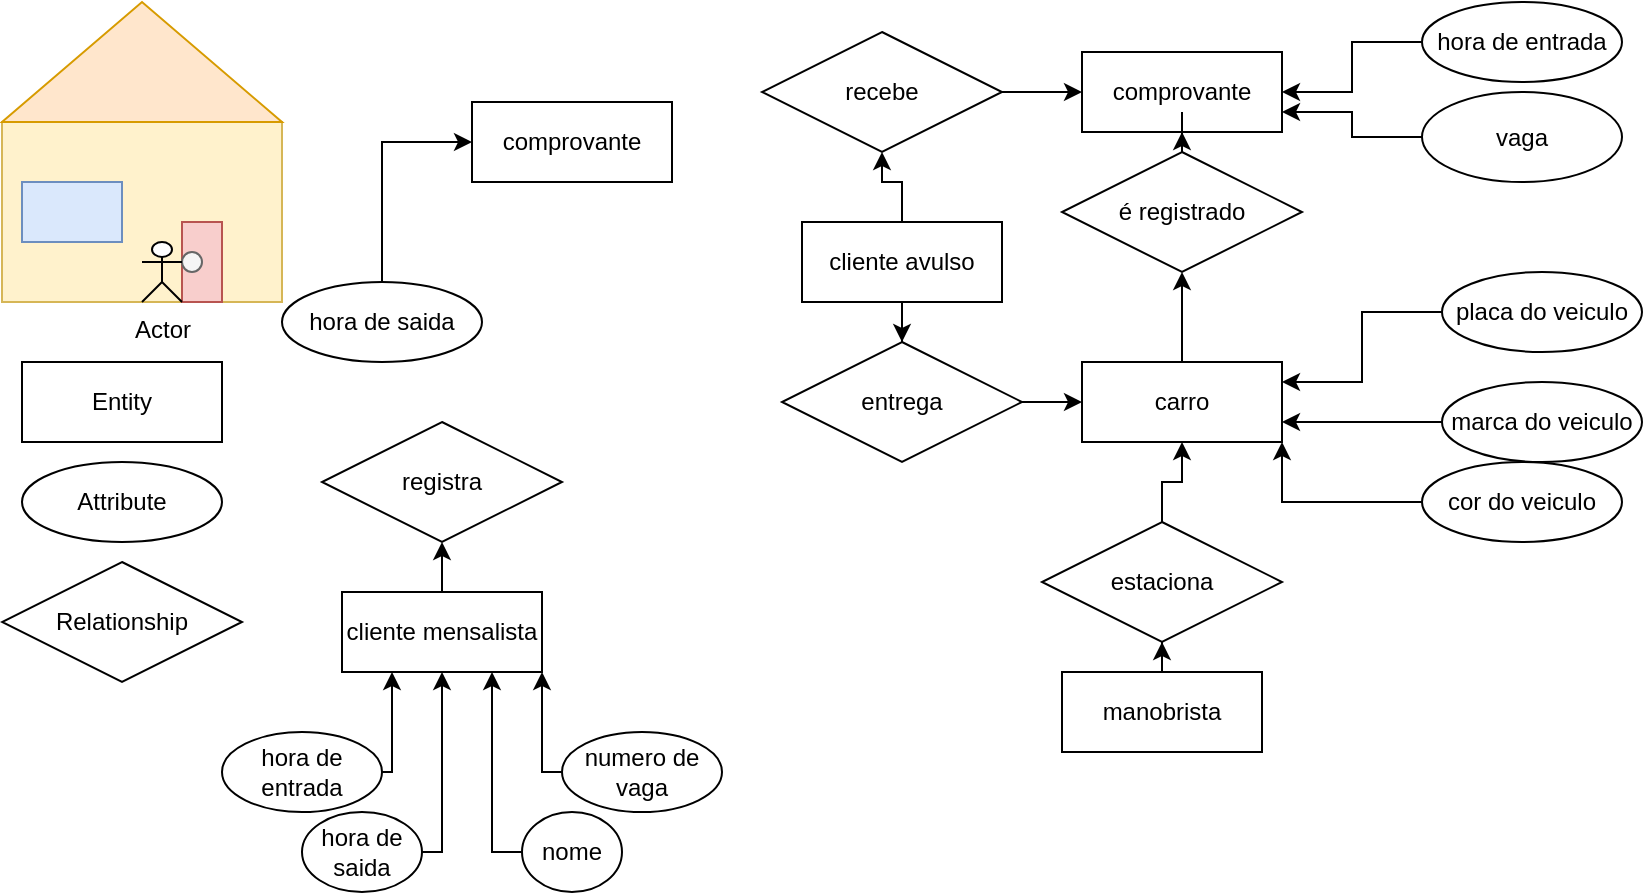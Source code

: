 <mxfile version="24.7.7">
  <diagram name="Página-1" id="z4BAccATxpldHNrwmR1S">
    <mxGraphModel dx="828" dy="468" grid="1" gridSize="10" guides="1" tooltips="1" connect="1" arrows="1" fold="1" page="1" pageScale="1" pageWidth="827" pageHeight="1169" math="0" shadow="0">
      <root>
        <mxCell id="0" />
        <mxCell id="1" parent="0" />
        <mxCell id="UGT4NGqu7C6gHvv6oiy_-2" value="" style="rounded=0;whiteSpace=wrap;html=1;fillColor=#fff2cc;strokeColor=#d6b656;" vertex="1" parent="1">
          <mxGeometry y="60" width="140" height="90" as="geometry" />
        </mxCell>
        <mxCell id="UGT4NGqu7C6gHvv6oiy_-3" value="" style="triangle;whiteSpace=wrap;html=1;direction=north;fillColor=#ffe6cc;strokeColor=#d79b00;" vertex="1" parent="1">
          <mxGeometry width="140" height="60" as="geometry" />
        </mxCell>
        <mxCell id="UGT4NGqu7C6gHvv6oiy_-4" value="" style="rounded=0;whiteSpace=wrap;html=1;fillColor=#f8cecc;strokeColor=#b85450;" vertex="1" parent="1">
          <mxGeometry x="90" y="110" width="20" height="40" as="geometry" />
        </mxCell>
        <mxCell id="UGT4NGqu7C6gHvv6oiy_-5" value="" style="ellipse;whiteSpace=wrap;html=1;aspect=fixed;fillColor=#f5f5f5;fontColor=#333333;strokeColor=#666666;" vertex="1" parent="1">
          <mxGeometry x="90" y="125" width="10" height="10" as="geometry" />
        </mxCell>
        <mxCell id="UGT4NGqu7C6gHvv6oiy_-6" value="" style="rounded=0;whiteSpace=wrap;html=1;fillColor=#dae8fc;strokeColor=#6c8ebf;" vertex="1" parent="1">
          <mxGeometry x="10" y="90" width="50" height="30" as="geometry" />
        </mxCell>
        <mxCell id="UGT4NGqu7C6gHvv6oiy_-12" value="Relationship" style="shape=rhombus;perimeter=rhombusPerimeter;whiteSpace=wrap;html=1;align=center;" vertex="1" parent="1">
          <mxGeometry y="280" width="120" height="60" as="geometry" />
        </mxCell>
        <mxCell id="UGT4NGqu7C6gHvv6oiy_-13" value="Attribute" style="ellipse;whiteSpace=wrap;html=1;align=center;" vertex="1" parent="1">
          <mxGeometry x="10" y="230" width="100" height="40" as="geometry" />
        </mxCell>
        <mxCell id="UGT4NGqu7C6gHvv6oiy_-14" value="Entity" style="whiteSpace=wrap;html=1;align=center;" vertex="1" parent="1">
          <mxGeometry x="10" y="180" width="100" height="40" as="geometry" />
        </mxCell>
        <mxCell id="UGT4NGqu7C6gHvv6oiy_-105" style="edgeStyle=orthogonalEdgeStyle;rounded=0;orthogonalLoop=1;jettySize=auto;html=1;entryX=0.5;entryY=1;entryDx=0;entryDy=0;" edge="1" parent="1" source="UGT4NGqu7C6gHvv6oiy_-15" target="UGT4NGqu7C6gHvv6oiy_-104">
          <mxGeometry relative="1" as="geometry" />
        </mxCell>
        <mxCell id="UGT4NGqu7C6gHvv6oiy_-15" value="carro" style="whiteSpace=wrap;html=1;align=center;" vertex="1" parent="1">
          <mxGeometry x="540" y="180" width="100" height="40" as="geometry" />
        </mxCell>
        <mxCell id="UGT4NGqu7C6gHvv6oiy_-32" style="edgeStyle=orthogonalEdgeStyle;rounded=0;orthogonalLoop=1;jettySize=auto;html=1;entryX=1;entryY=1;entryDx=0;entryDy=0;" edge="1" parent="1" source="UGT4NGqu7C6gHvv6oiy_-16" target="UGT4NGqu7C6gHvv6oiy_-15">
          <mxGeometry relative="1" as="geometry" />
        </mxCell>
        <mxCell id="UGT4NGqu7C6gHvv6oiy_-16" value="cor do veiculo" style="ellipse;whiteSpace=wrap;html=1;align=center;" vertex="1" parent="1">
          <mxGeometry x="710" y="230" width="100" height="40" as="geometry" />
        </mxCell>
        <mxCell id="UGT4NGqu7C6gHvv6oiy_-31" style="edgeStyle=orthogonalEdgeStyle;rounded=0;orthogonalLoop=1;jettySize=auto;html=1;entryX=1;entryY=0.75;entryDx=0;entryDy=0;" edge="1" parent="1" source="UGT4NGqu7C6gHvv6oiy_-17" target="UGT4NGqu7C6gHvv6oiy_-15">
          <mxGeometry relative="1" as="geometry" />
        </mxCell>
        <mxCell id="UGT4NGqu7C6gHvv6oiy_-17" value="marca do veiculo" style="ellipse;whiteSpace=wrap;html=1;align=center;" vertex="1" parent="1">
          <mxGeometry x="720" y="190" width="100" height="40" as="geometry" />
        </mxCell>
        <mxCell id="UGT4NGqu7C6gHvv6oiy_-63" style="edgeStyle=orthogonalEdgeStyle;rounded=0;orthogonalLoop=1;jettySize=auto;html=1;entryX=1;entryY=0.25;entryDx=0;entryDy=0;" edge="1" parent="1" source="UGT4NGqu7C6gHvv6oiy_-18" target="UGT4NGqu7C6gHvv6oiy_-15">
          <mxGeometry relative="1" as="geometry" />
        </mxCell>
        <mxCell id="UGT4NGqu7C6gHvv6oiy_-18" value="placa do veiculo" style="ellipse;whiteSpace=wrap;html=1;align=center;" vertex="1" parent="1">
          <mxGeometry x="720" y="135" width="100" height="40" as="geometry" />
        </mxCell>
        <mxCell id="UGT4NGqu7C6gHvv6oiy_-19" value="comprovante" style="whiteSpace=wrap;html=1;align=center;" vertex="1" parent="1">
          <mxGeometry x="540" y="25" width="100" height="40" as="geometry" />
        </mxCell>
        <mxCell id="UGT4NGqu7C6gHvv6oiy_-58" style="edgeStyle=orthogonalEdgeStyle;rounded=0;orthogonalLoop=1;jettySize=auto;html=1;entryX=1;entryY=0.75;entryDx=0;entryDy=0;" edge="1" parent="1" source="UGT4NGqu7C6gHvv6oiy_-38" target="UGT4NGqu7C6gHvv6oiy_-19">
          <mxGeometry relative="1" as="geometry" />
        </mxCell>
        <mxCell id="UGT4NGqu7C6gHvv6oiy_-38" value="vaga" style="ellipse;whiteSpace=wrap;html=1;align=center;" vertex="1" parent="1">
          <mxGeometry x="710" y="45" width="100" height="45" as="geometry" />
        </mxCell>
        <mxCell id="UGT4NGqu7C6gHvv6oiy_-59" style="edgeStyle=orthogonalEdgeStyle;rounded=0;orthogonalLoop=1;jettySize=auto;html=1;entryX=1;entryY=0.5;entryDx=0;entryDy=0;" edge="1" parent="1" source="UGT4NGqu7C6gHvv6oiy_-39" target="UGT4NGqu7C6gHvv6oiy_-19">
          <mxGeometry relative="1" as="geometry" />
        </mxCell>
        <mxCell id="UGT4NGqu7C6gHvv6oiy_-39" value="hora de entrada" style="ellipse;whiteSpace=wrap;html=1;align=center;" vertex="1" parent="1">
          <mxGeometry x="710" width="100" height="40" as="geometry" />
        </mxCell>
        <mxCell id="UGT4NGqu7C6gHvv6oiy_-47" value="Actor" style="shape=umlActor;verticalLabelPosition=bottom;verticalAlign=top;html=1;outlineConnect=0;" vertex="1" parent="1">
          <mxGeometry x="70" y="120" width="20" height="30" as="geometry" />
        </mxCell>
        <mxCell id="UGT4NGqu7C6gHvv6oiy_-85" style="edgeStyle=orthogonalEdgeStyle;rounded=0;orthogonalLoop=1;jettySize=auto;html=1;entryX=0;entryY=0.5;entryDx=0;entryDy=0;" edge="1" parent="1" source="UGT4NGqu7C6gHvv6oiy_-57" target="UGT4NGqu7C6gHvv6oiy_-19">
          <mxGeometry relative="1" as="geometry" />
        </mxCell>
        <mxCell id="UGT4NGqu7C6gHvv6oiy_-57" value="recebe" style="shape=rhombus;perimeter=rhombusPerimeter;whiteSpace=wrap;html=1;align=center;" vertex="1" parent="1">
          <mxGeometry x="380" y="15" width="120" height="60" as="geometry" />
        </mxCell>
        <mxCell id="UGT4NGqu7C6gHvv6oiy_-70" style="edgeStyle=orthogonalEdgeStyle;rounded=0;orthogonalLoop=1;jettySize=auto;html=1;entryX=0.5;entryY=1;entryDx=0;entryDy=0;" edge="1" parent="1" source="UGT4NGqu7C6gHvv6oiy_-64" target="UGT4NGqu7C6gHvv6oiy_-65">
          <mxGeometry relative="1" as="geometry" />
        </mxCell>
        <mxCell id="UGT4NGqu7C6gHvv6oiy_-64" value="cliente mensalista" style="whiteSpace=wrap;html=1;align=center;" vertex="1" parent="1">
          <mxGeometry x="170" y="295" width="100" height="40" as="geometry" />
        </mxCell>
        <mxCell id="UGT4NGqu7C6gHvv6oiy_-65" value="registra" style="shape=rhombus;perimeter=rhombusPerimeter;whiteSpace=wrap;html=1;align=center;" vertex="1" parent="1">
          <mxGeometry x="160" y="210" width="120" height="60" as="geometry" />
        </mxCell>
        <mxCell id="UGT4NGqu7C6gHvv6oiy_-78" style="edgeStyle=orthogonalEdgeStyle;rounded=0;orthogonalLoop=1;jettySize=auto;html=1;entryX=1;entryY=1;entryDx=0;entryDy=0;" edge="1" parent="1" source="UGT4NGqu7C6gHvv6oiy_-67" target="UGT4NGqu7C6gHvv6oiy_-64">
          <mxGeometry relative="1" as="geometry">
            <Array as="points">
              <mxPoint x="270" y="385" />
            </Array>
          </mxGeometry>
        </mxCell>
        <mxCell id="UGT4NGqu7C6gHvv6oiy_-67" value="numero de vaga" style="ellipse;whiteSpace=wrap;html=1;align=center;" vertex="1" parent="1">
          <mxGeometry x="280" y="365" width="80" height="40" as="geometry" />
        </mxCell>
        <mxCell id="UGT4NGqu7C6gHvv6oiy_-72" style="edgeStyle=orthogonalEdgeStyle;rounded=0;orthogonalLoop=1;jettySize=auto;html=1;entryX=0.25;entryY=1;entryDx=0;entryDy=0;" edge="1" parent="1" source="UGT4NGqu7C6gHvv6oiy_-68" target="UGT4NGqu7C6gHvv6oiy_-64">
          <mxGeometry relative="1" as="geometry">
            <Array as="points">
              <mxPoint x="195" y="385" />
            </Array>
          </mxGeometry>
        </mxCell>
        <mxCell id="UGT4NGqu7C6gHvv6oiy_-68" value="hora de entrada" style="ellipse;whiteSpace=wrap;html=1;align=center;" vertex="1" parent="1">
          <mxGeometry x="110" y="365" width="80" height="40" as="geometry" />
        </mxCell>
        <mxCell id="UGT4NGqu7C6gHvv6oiy_-76" style="edgeStyle=orthogonalEdgeStyle;rounded=0;orthogonalLoop=1;jettySize=auto;html=1;entryX=0.75;entryY=1;entryDx=0;entryDy=0;" edge="1" parent="1" source="UGT4NGqu7C6gHvv6oiy_-69" target="UGT4NGqu7C6gHvv6oiy_-64">
          <mxGeometry relative="1" as="geometry">
            <Array as="points">
              <mxPoint x="245" y="425" />
            </Array>
          </mxGeometry>
        </mxCell>
        <mxCell id="UGT4NGqu7C6gHvv6oiy_-80" style="edgeStyle=orthogonalEdgeStyle;rounded=0;orthogonalLoop=1;jettySize=auto;html=1;entryX=0.5;entryY=1;entryDx=0;entryDy=0;" edge="1" parent="1" source="UGT4NGqu7C6gHvv6oiy_-71" target="UGT4NGqu7C6gHvv6oiy_-64">
          <mxGeometry relative="1" as="geometry">
            <Array as="points">
              <mxPoint x="220" y="425" />
            </Array>
          </mxGeometry>
        </mxCell>
        <mxCell id="UGT4NGqu7C6gHvv6oiy_-71" value="hora de saida" style="ellipse;whiteSpace=wrap;html=1;align=center;" vertex="1" parent="1">
          <mxGeometry x="150" y="405" width="60" height="40" as="geometry" />
        </mxCell>
        <mxCell id="UGT4NGqu7C6gHvv6oiy_-69" value="nome" style="ellipse;whiteSpace=wrap;html=1;align=center;" vertex="1" parent="1">
          <mxGeometry x="260" y="405" width="50" height="40" as="geometry" />
        </mxCell>
        <mxCell id="UGT4NGqu7C6gHvv6oiy_-83" style="edgeStyle=orthogonalEdgeStyle;rounded=0;orthogonalLoop=1;jettySize=auto;html=1;entryX=0.5;entryY=1;entryDx=0;entryDy=0;" edge="1" parent="1" source="UGT4NGqu7C6gHvv6oiy_-82" target="UGT4NGqu7C6gHvv6oiy_-57">
          <mxGeometry relative="1" as="geometry" />
        </mxCell>
        <mxCell id="UGT4NGqu7C6gHvv6oiy_-118" style="edgeStyle=orthogonalEdgeStyle;rounded=0;orthogonalLoop=1;jettySize=auto;html=1;entryX=0.5;entryY=0;entryDx=0;entryDy=0;" edge="1" parent="1" source="UGT4NGqu7C6gHvv6oiy_-82" target="UGT4NGqu7C6gHvv6oiy_-116">
          <mxGeometry relative="1" as="geometry" />
        </mxCell>
        <mxCell id="UGT4NGqu7C6gHvv6oiy_-82" value="cliente avulso" style="whiteSpace=wrap;html=1;align=center;" vertex="1" parent="1">
          <mxGeometry x="400" y="110" width="100" height="40" as="geometry" />
        </mxCell>
        <mxCell id="UGT4NGqu7C6gHvv6oiy_-99" style="edgeStyle=orthogonalEdgeStyle;rounded=0;orthogonalLoop=1;jettySize=auto;html=1;entryX=0.5;entryY=1;entryDx=0;entryDy=0;" edge="1" parent="1" source="UGT4NGqu7C6gHvv6oiy_-97" target="UGT4NGqu7C6gHvv6oiy_-98">
          <mxGeometry relative="1" as="geometry" />
        </mxCell>
        <mxCell id="UGT4NGqu7C6gHvv6oiy_-97" value="manobrista" style="whiteSpace=wrap;html=1;align=center;" vertex="1" parent="1">
          <mxGeometry x="530" y="335" width="100" height="40" as="geometry" />
        </mxCell>
        <mxCell id="UGT4NGqu7C6gHvv6oiy_-100" style="edgeStyle=orthogonalEdgeStyle;rounded=0;orthogonalLoop=1;jettySize=auto;html=1;entryX=0.5;entryY=1;entryDx=0;entryDy=0;" edge="1" parent="1" source="UGT4NGqu7C6gHvv6oiy_-98" target="UGT4NGqu7C6gHvv6oiy_-15">
          <mxGeometry relative="1" as="geometry" />
        </mxCell>
        <mxCell id="UGT4NGqu7C6gHvv6oiy_-98" value="estaciona" style="shape=rhombus;perimeter=rhombusPerimeter;whiteSpace=wrap;html=1;align=center;" vertex="1" parent="1">
          <mxGeometry x="520" y="260" width="120" height="60" as="geometry" />
        </mxCell>
        <mxCell id="UGT4NGqu7C6gHvv6oiy_-106" style="edgeStyle=orthogonalEdgeStyle;rounded=0;orthogonalLoop=1;jettySize=auto;html=1;entryX=0.5;entryY=1;entryDx=0;entryDy=0;" edge="1" parent="1" source="UGT4NGqu7C6gHvv6oiy_-104" target="UGT4NGqu7C6gHvv6oiy_-19">
          <mxGeometry relative="1" as="geometry" />
        </mxCell>
        <mxCell id="UGT4NGqu7C6gHvv6oiy_-104" value="é registrado" style="shape=rhombus;perimeter=rhombusPerimeter;whiteSpace=wrap;html=1;align=center;" vertex="1" parent="1">
          <mxGeometry x="530" y="75" width="120" height="60" as="geometry" />
        </mxCell>
        <mxCell id="UGT4NGqu7C6gHvv6oiy_-109" style="edgeStyle=orthogonalEdgeStyle;rounded=0;orthogonalLoop=1;jettySize=auto;html=1;entryX=0;entryY=0.5;entryDx=0;entryDy=0;" edge="1" parent="1" source="UGT4NGqu7C6gHvv6oiy_-107" target="UGT4NGqu7C6gHvv6oiy_-108">
          <mxGeometry relative="1" as="geometry" />
        </mxCell>
        <mxCell id="UGT4NGqu7C6gHvv6oiy_-107" value="hora de saida" style="ellipse;whiteSpace=wrap;html=1;align=center;" vertex="1" parent="1">
          <mxGeometry x="140" y="140" width="100" height="40" as="geometry" />
        </mxCell>
        <mxCell id="UGT4NGqu7C6gHvv6oiy_-108" value="comprovante" style="whiteSpace=wrap;html=1;align=center;" vertex="1" parent="1">
          <mxGeometry x="235" y="50" width="100" height="40" as="geometry" />
        </mxCell>
        <mxCell id="UGT4NGqu7C6gHvv6oiy_-117" style="edgeStyle=orthogonalEdgeStyle;rounded=0;orthogonalLoop=1;jettySize=auto;html=1;entryX=0;entryY=0.5;entryDx=0;entryDy=0;" edge="1" parent="1" source="UGT4NGqu7C6gHvv6oiy_-116" target="UGT4NGqu7C6gHvv6oiy_-15">
          <mxGeometry relative="1" as="geometry" />
        </mxCell>
        <mxCell id="UGT4NGqu7C6gHvv6oiy_-116" value="entrega" style="shape=rhombus;perimeter=rhombusPerimeter;whiteSpace=wrap;html=1;align=center;" vertex="1" parent="1">
          <mxGeometry x="390" y="170" width="120" height="60" as="geometry" />
        </mxCell>
      </root>
    </mxGraphModel>
  </diagram>
</mxfile>
